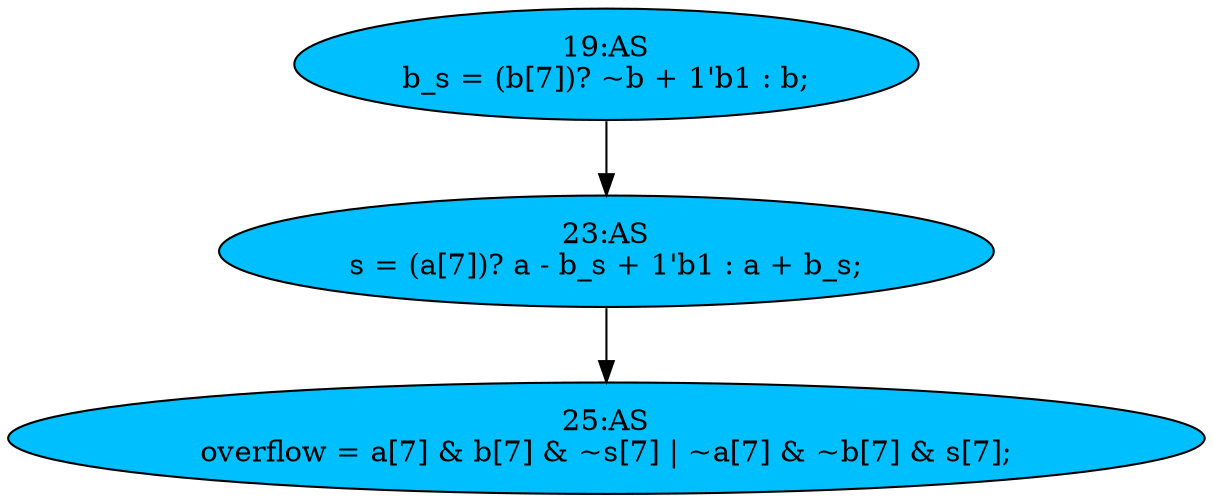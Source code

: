 strict digraph "compose( ,  )" {
	node [label="\N"];
	"19:AS"	[ast="<pyverilog.vparser.ast.Assign object at 0x7f5db5864650>",
		def_var="['b_s']",
		fillcolor=deepskyblue,
		label="19:AS
b_s = (b[7])? ~b + 1'b1 : b;",
		statements="[]",
		style=filled,
		typ=Assign,
		use_var="['b', 'b', 'b']"];
	"23:AS"	[ast="<pyverilog.vparser.ast.Assign object at 0x7f5db5872290>",
		def_var="['s']",
		fillcolor=deepskyblue,
		label="23:AS
s = (a[7])? a - b_s + 1'b1 : a + b_s;",
		statements="[]",
		style=filled,
		typ=Assign,
		use_var="['a', 'a', 'b_s', 'a', 'b_s']"];
	"19:AS" -> "23:AS";
	"25:AS"	[ast="<pyverilog.vparser.ast.Assign object at 0x7f5db58ea210>",
		def_var="['overflow']",
		fillcolor=deepskyblue,
		label="25:AS
overflow = a[7] & b[7] & ~s[7] | ~a[7] & ~b[7] & s[7];",
		statements="[]",
		style=filled,
		typ=Assign,
		use_var="['a', 'b', 's', 'a', 'b', 's']"];
	"23:AS" -> "25:AS";
}
